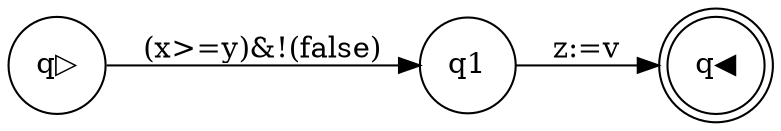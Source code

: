 digraph program_graph {rankdir=LR; 
node [shape = circle]; q▷; 
node [shape = doublecircle]; q◀; 
node [shape = circle]
q▷ -> q1[label = "(x>=y)&!(false)"];
q1 -> q◀[label = "z:=v"];
}
